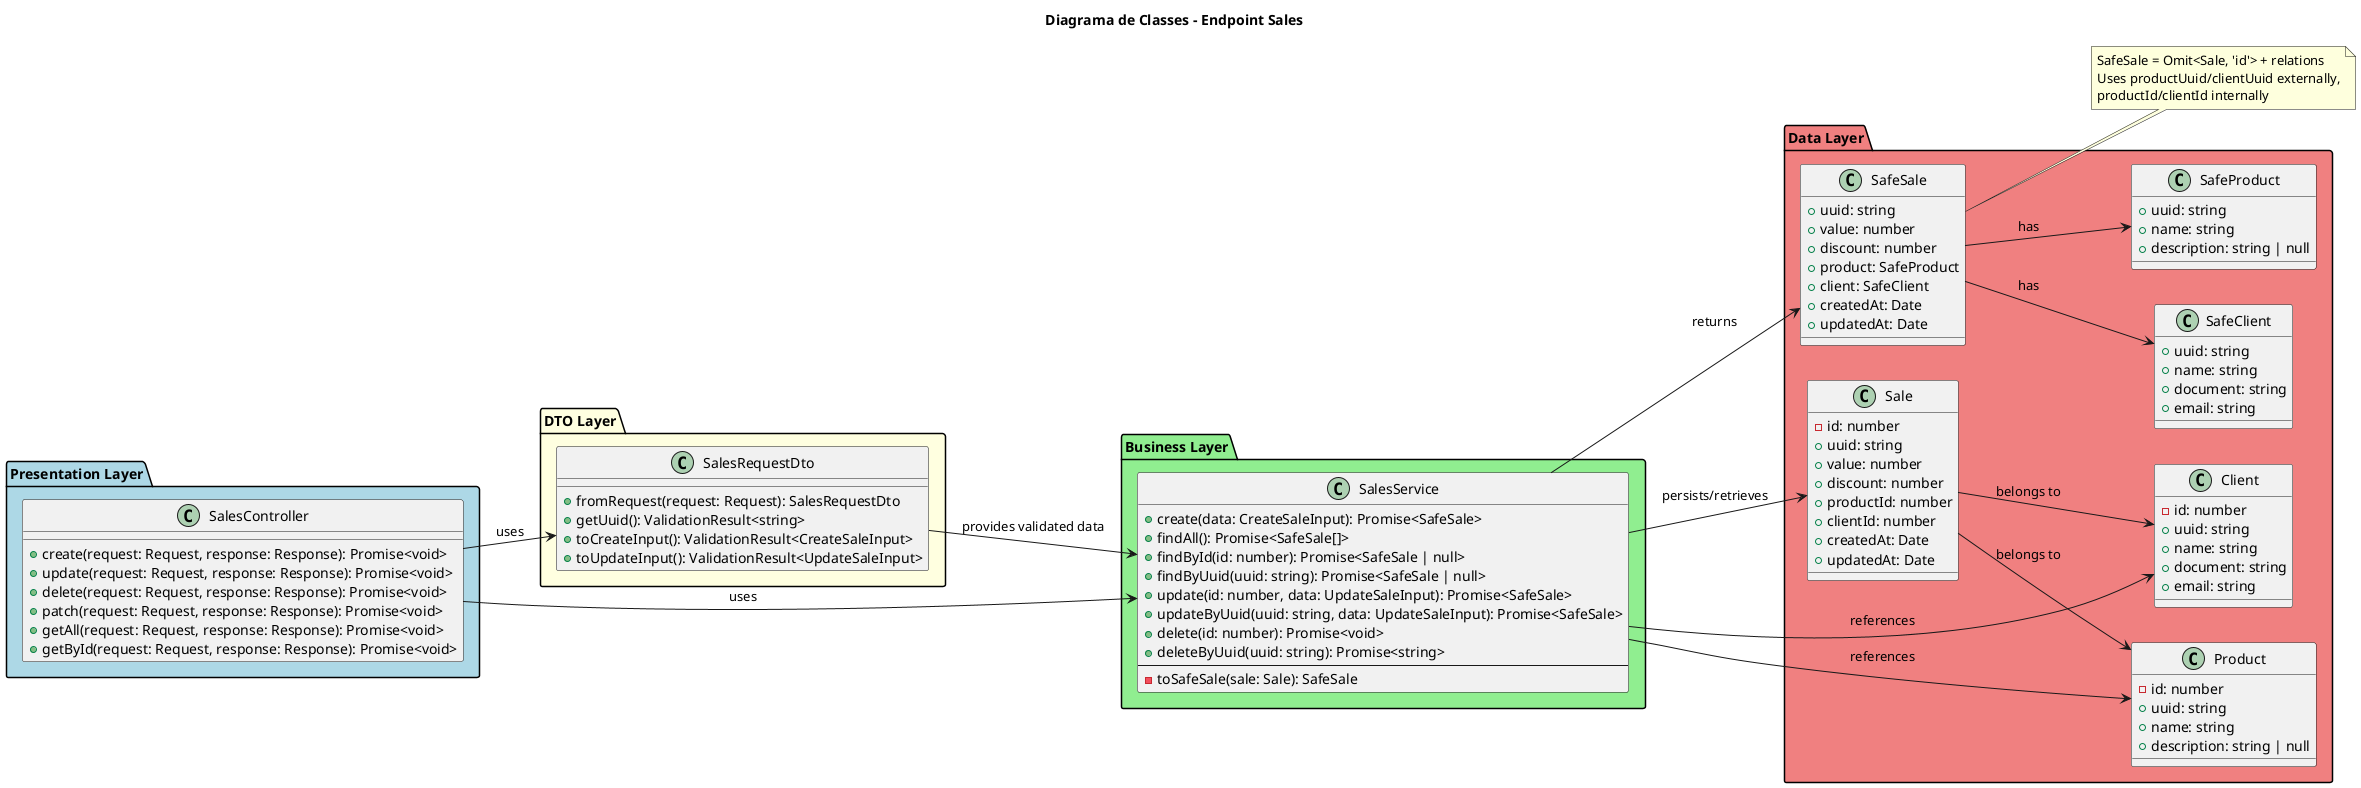 @startuml sales_diagram
title Diagrama de Classes - Endpoint Sales
left to right direction

package "Presentation Layer" as PL #LightBlue {
    class SalesController {
        +create(request: Request, response: Response): Promise<void>
        +update(request: Request, response: Response): Promise<void>
        +delete(request: Request, response: Response): Promise<void>
        +patch(request: Request, response: Response): Promise<void>
        +getAll(request: Request, response: Response): Promise<void>
        +getById(request: Request, response: Response): Promise<void>
    }
}

package "DTO Layer" as DTO #LightYellow {
    class SalesRequestDto {
        +fromRequest(request: Request): SalesRequestDto
        +getUuid(): ValidationResult<string>
        +toCreateInput(): ValidationResult<CreateSaleInput>
        +toUpdateInput(): ValidationResult<UpdateSaleInput>
    }
}

package "Business Layer" as BL #LightGreen {
    class SalesService {
        +create(data: CreateSaleInput): Promise<SafeSale>
        +findAll(): Promise<SafeSale[]>
        +findById(id: number): Promise<SafeSale | null>
        +findByUuid(uuid: string): Promise<SafeSale | null>
        +update(id: number, data: UpdateSaleInput): Promise<SafeSale>
        +updateByUuid(uuid: string, data: UpdateSaleInput): Promise<SafeSale>
        +delete(id: number): Promise<void>
        +deleteByUuid(uuid: string): Promise<string>
        --
        -toSafeSale(sale: Sale): SafeSale
    }
}

package "Data Layer" as DL #LightCoral {
    class Sale {
        -id: number
        +uuid: string
        +value: number
        +discount: number
        +productId: number
        +clientId: number
        +createdAt: Date
        +updatedAt: Date
    }

    class Product {
        -id: number
        +uuid: string
        +name: string
        +description: string | null
    }

    class Client {
        -id: number
        +uuid: string
        +name: string
        +document: string
        +email: string
    }

    class SafeSale {
        +uuid: string
        +value: number
        +discount: number
        +product: SafeProduct
        +client: SafeClient
        +createdAt: Date
        +updatedAt: Date
    }

    class SafeProduct {
        +uuid: string
        +name: string
        +description: string | null
    }

    class SafeClient {
        +uuid: string
        +name: string
        +document: string
        +email: string
    }
}

' Relationships
SalesController --> SalesRequestDto : uses
SalesController --> SalesService : uses
SalesRequestDto --> SalesService : provides validated data
SalesService --> Sale : persists/retrieves
SalesService --> Product : references
SalesService --> Client : references
Sale --> Product : belongs to
Sale --> Client : belongs to
SafeSale --> SafeProduct : has
SafeSale --> SafeClient : has
SalesService --> SafeSale : returns

note right of SafeSale : SafeSale = Omit<Sale, 'id'> + relations\nUses productUuid/clientUuid externally,\nproductId/clientId internally
@enduml